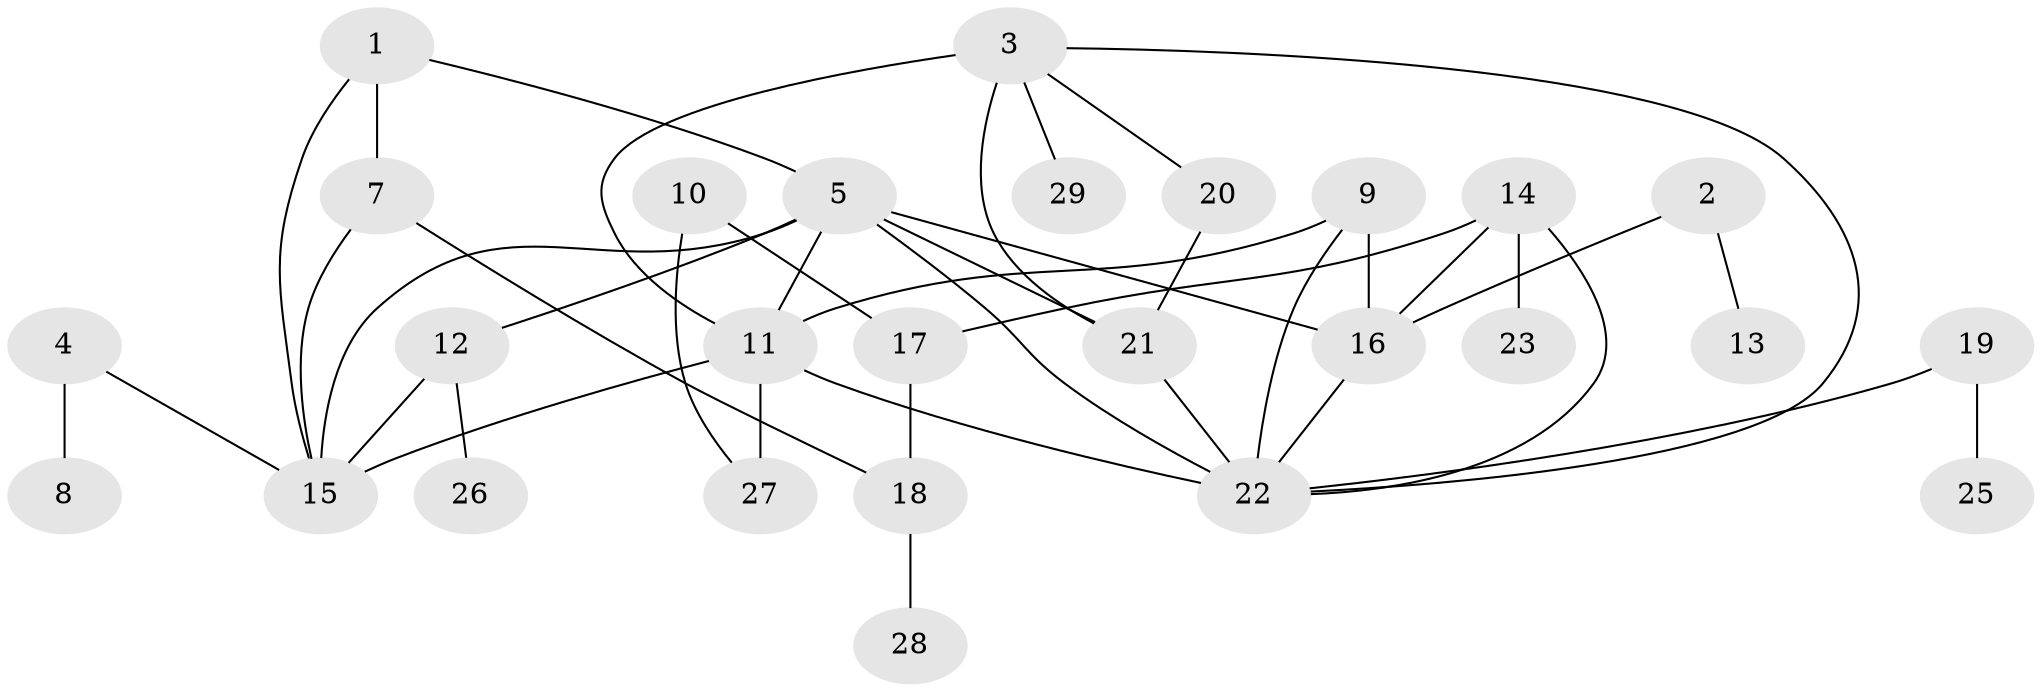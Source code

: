 // original degree distribution, {2: 0.2413793103448276, 3: 0.1724137931034483, 5: 0.10344827586206896, 4: 0.1206896551724138, 1: 0.29310344827586204, 7: 0.017241379310344827, 0: 0.017241379310344827, 8: 0.034482758620689655}
// Generated by graph-tools (version 1.1) at 2025/48/03/04/25 22:48:22]
// undirected, 27 vertices, 41 edges
graph export_dot {
  node [color=gray90,style=filled];
  1;
  2;
  3;
  4;
  5;
  7;
  8;
  9;
  10;
  11;
  12;
  13;
  14;
  15;
  16;
  17;
  18;
  19;
  20;
  21;
  22;
  23;
  25;
  26;
  27;
  28;
  29;
  1 -- 5 [weight=1.0];
  1 -- 7 [weight=3.0];
  1 -- 15 [weight=1.0];
  2 -- 13 [weight=1.0];
  2 -- 16 [weight=1.0];
  3 -- 11 [weight=1.0];
  3 -- 20 [weight=1.0];
  3 -- 21 [weight=2.0];
  3 -- 22 [weight=1.0];
  3 -- 29 [weight=1.0];
  4 -- 8 [weight=1.0];
  4 -- 15 [weight=1.0];
  5 -- 11 [weight=2.0];
  5 -- 12 [weight=1.0];
  5 -- 15 [weight=1.0];
  5 -- 16 [weight=1.0];
  5 -- 21 [weight=1.0];
  5 -- 22 [weight=1.0];
  7 -- 15 [weight=1.0];
  7 -- 18 [weight=1.0];
  9 -- 11 [weight=1.0];
  9 -- 16 [weight=1.0];
  9 -- 22 [weight=1.0];
  10 -- 17 [weight=2.0];
  10 -- 27 [weight=1.0];
  11 -- 15 [weight=2.0];
  11 -- 22 [weight=2.0];
  11 -- 27 [weight=2.0];
  12 -- 15 [weight=1.0];
  12 -- 26 [weight=1.0];
  14 -- 16 [weight=1.0];
  14 -- 17 [weight=1.0];
  14 -- 22 [weight=1.0];
  14 -- 23 [weight=1.0];
  16 -- 22 [weight=1.0];
  17 -- 18 [weight=1.0];
  18 -- 28 [weight=1.0];
  19 -- 22 [weight=1.0];
  19 -- 25 [weight=2.0];
  20 -- 21 [weight=1.0];
  21 -- 22 [weight=1.0];
}
